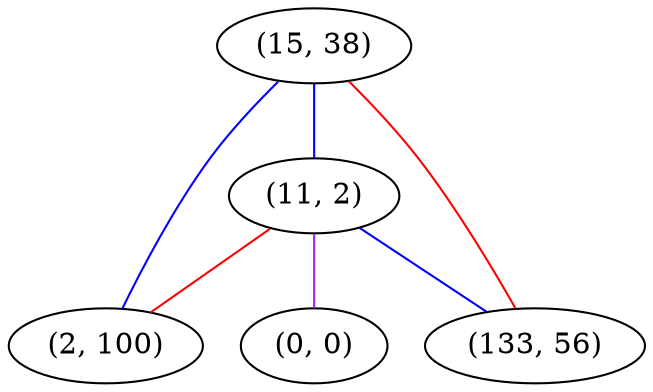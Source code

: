graph "" {
"(15, 38)";
"(11, 2)";
"(0, 0)";
"(2, 100)";
"(133, 56)";
"(15, 38)" -- "(11, 2)"  [color=blue, key=0, weight=3];
"(15, 38)" -- "(2, 100)"  [color=blue, key=0, weight=3];
"(15, 38)" -- "(133, 56)"  [color=red, key=0, weight=1];
"(11, 2)" -- "(0, 0)"  [color=purple, key=0, weight=4];
"(11, 2)" -- "(2, 100)"  [color=red, key=0, weight=1];
"(11, 2)" -- "(133, 56)"  [color=blue, key=0, weight=3];
}
